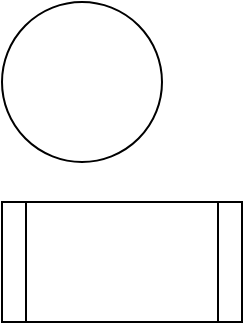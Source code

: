 <mxfile version="10.6.6" type="github"><diagram id="VwNmWoGatsgBq_3ZPWCT" name="Page-1"><mxGraphModel dx="1378" dy="631" grid="1" gridSize="10" guides="1" tooltips="1" connect="1" arrows="1" fold="1" page="1" pageScale="1" pageWidth="827" pageHeight="1169" math="0" shadow="0"><root><mxCell id="0"/><mxCell id="1" parent="0"/><mxCell id="0Dr6lCeSMawik6MyAKJc-1" value="" style="ellipse;whiteSpace=wrap;html=1;aspect=fixed;" parent="1" vertex="1"><mxGeometry x="20" y="20" width="80" height="80" as="geometry"/></mxCell><mxCell id="I3Awy5JmpXzYmHL8NVQb-1" value="" style="shape=process;whiteSpace=wrap;html=1;backgroundOutline=1;" vertex="1" parent="1"><mxGeometry x="20" y="120" width="120" height="60" as="geometry"/></mxCell></root></mxGraphModel></diagram></mxfile>
